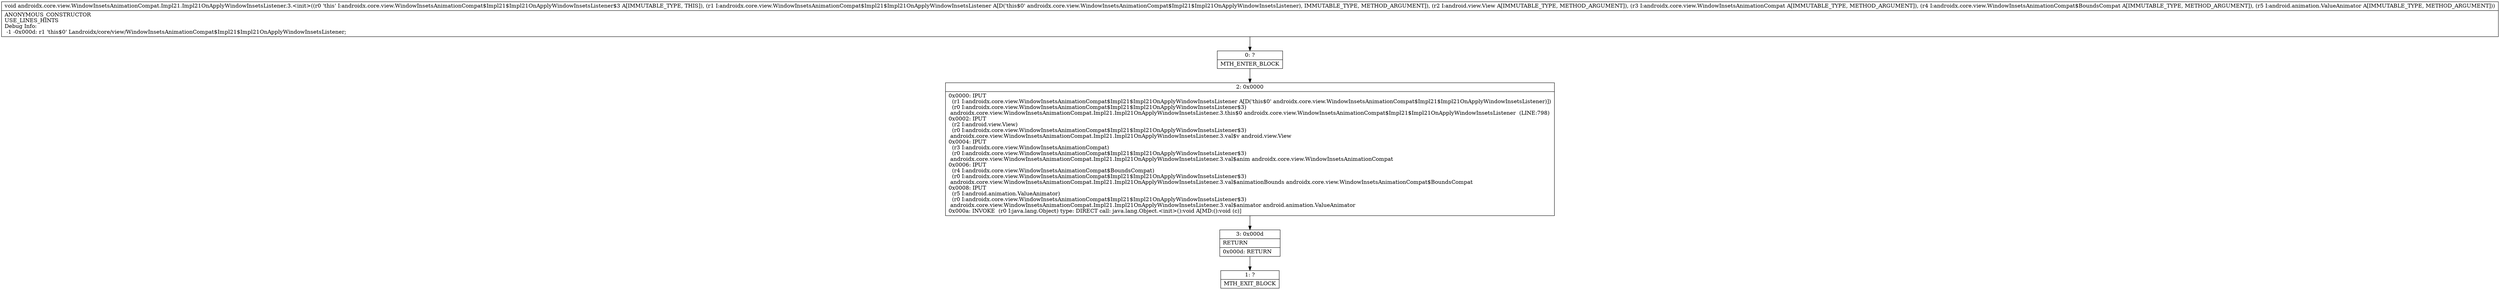 digraph "CFG forandroidx.core.view.WindowInsetsAnimationCompat.Impl21.Impl21OnApplyWindowInsetsListener.3.\<init\>(Landroidx\/core\/view\/WindowInsetsAnimationCompat$Impl21$Impl21OnApplyWindowInsetsListener;Landroid\/view\/View;Landroidx\/core\/view\/WindowInsetsAnimationCompat;Landroidx\/core\/view\/WindowInsetsAnimationCompat$BoundsCompat;Landroid\/animation\/ValueAnimator;)V" {
Node_0 [shape=record,label="{0\:\ ?|MTH_ENTER_BLOCK\l}"];
Node_2 [shape=record,label="{2\:\ 0x0000|0x0000: IPUT  \l  (r1 I:androidx.core.view.WindowInsetsAnimationCompat$Impl21$Impl21OnApplyWindowInsetsListener A[D('this$0' androidx.core.view.WindowInsetsAnimationCompat$Impl21$Impl21OnApplyWindowInsetsListener)])\l  (r0 I:androidx.core.view.WindowInsetsAnimationCompat$Impl21$Impl21OnApplyWindowInsetsListener$3)\l androidx.core.view.WindowInsetsAnimationCompat.Impl21.Impl21OnApplyWindowInsetsListener.3.this$0 androidx.core.view.WindowInsetsAnimationCompat$Impl21$Impl21OnApplyWindowInsetsListener  (LINE:798)\l0x0002: IPUT  \l  (r2 I:android.view.View)\l  (r0 I:androidx.core.view.WindowInsetsAnimationCompat$Impl21$Impl21OnApplyWindowInsetsListener$3)\l androidx.core.view.WindowInsetsAnimationCompat.Impl21.Impl21OnApplyWindowInsetsListener.3.val$v android.view.View \l0x0004: IPUT  \l  (r3 I:androidx.core.view.WindowInsetsAnimationCompat)\l  (r0 I:androidx.core.view.WindowInsetsAnimationCompat$Impl21$Impl21OnApplyWindowInsetsListener$3)\l androidx.core.view.WindowInsetsAnimationCompat.Impl21.Impl21OnApplyWindowInsetsListener.3.val$anim androidx.core.view.WindowInsetsAnimationCompat \l0x0006: IPUT  \l  (r4 I:androidx.core.view.WindowInsetsAnimationCompat$BoundsCompat)\l  (r0 I:androidx.core.view.WindowInsetsAnimationCompat$Impl21$Impl21OnApplyWindowInsetsListener$3)\l androidx.core.view.WindowInsetsAnimationCompat.Impl21.Impl21OnApplyWindowInsetsListener.3.val$animationBounds androidx.core.view.WindowInsetsAnimationCompat$BoundsCompat \l0x0008: IPUT  \l  (r5 I:android.animation.ValueAnimator)\l  (r0 I:androidx.core.view.WindowInsetsAnimationCompat$Impl21$Impl21OnApplyWindowInsetsListener$3)\l androidx.core.view.WindowInsetsAnimationCompat.Impl21.Impl21OnApplyWindowInsetsListener.3.val$animator android.animation.ValueAnimator \l0x000a: INVOKE  (r0 I:java.lang.Object) type: DIRECT call: java.lang.Object.\<init\>():void A[MD:():void (c)]\l}"];
Node_3 [shape=record,label="{3\:\ 0x000d|RETURN\l|0x000d: RETURN   \l}"];
Node_1 [shape=record,label="{1\:\ ?|MTH_EXIT_BLOCK\l}"];
MethodNode[shape=record,label="{void androidx.core.view.WindowInsetsAnimationCompat.Impl21.Impl21OnApplyWindowInsetsListener.3.\<init\>((r0 'this' I:androidx.core.view.WindowInsetsAnimationCompat$Impl21$Impl21OnApplyWindowInsetsListener$3 A[IMMUTABLE_TYPE, THIS]), (r1 I:androidx.core.view.WindowInsetsAnimationCompat$Impl21$Impl21OnApplyWindowInsetsListener A[D('this$0' androidx.core.view.WindowInsetsAnimationCompat$Impl21$Impl21OnApplyWindowInsetsListener), IMMUTABLE_TYPE, METHOD_ARGUMENT]), (r2 I:android.view.View A[IMMUTABLE_TYPE, METHOD_ARGUMENT]), (r3 I:androidx.core.view.WindowInsetsAnimationCompat A[IMMUTABLE_TYPE, METHOD_ARGUMENT]), (r4 I:androidx.core.view.WindowInsetsAnimationCompat$BoundsCompat A[IMMUTABLE_TYPE, METHOD_ARGUMENT]), (r5 I:android.animation.ValueAnimator A[IMMUTABLE_TYPE, METHOD_ARGUMENT]))  | ANONYMOUS_CONSTRUCTOR\lUSE_LINES_HINTS\lDebug Info:\l  \-1 \-0x000d: r1 'this$0' Landroidx\/core\/view\/WindowInsetsAnimationCompat$Impl21$Impl21OnApplyWindowInsetsListener;\l}"];
MethodNode -> Node_0;Node_0 -> Node_2;
Node_2 -> Node_3;
Node_3 -> Node_1;
}


